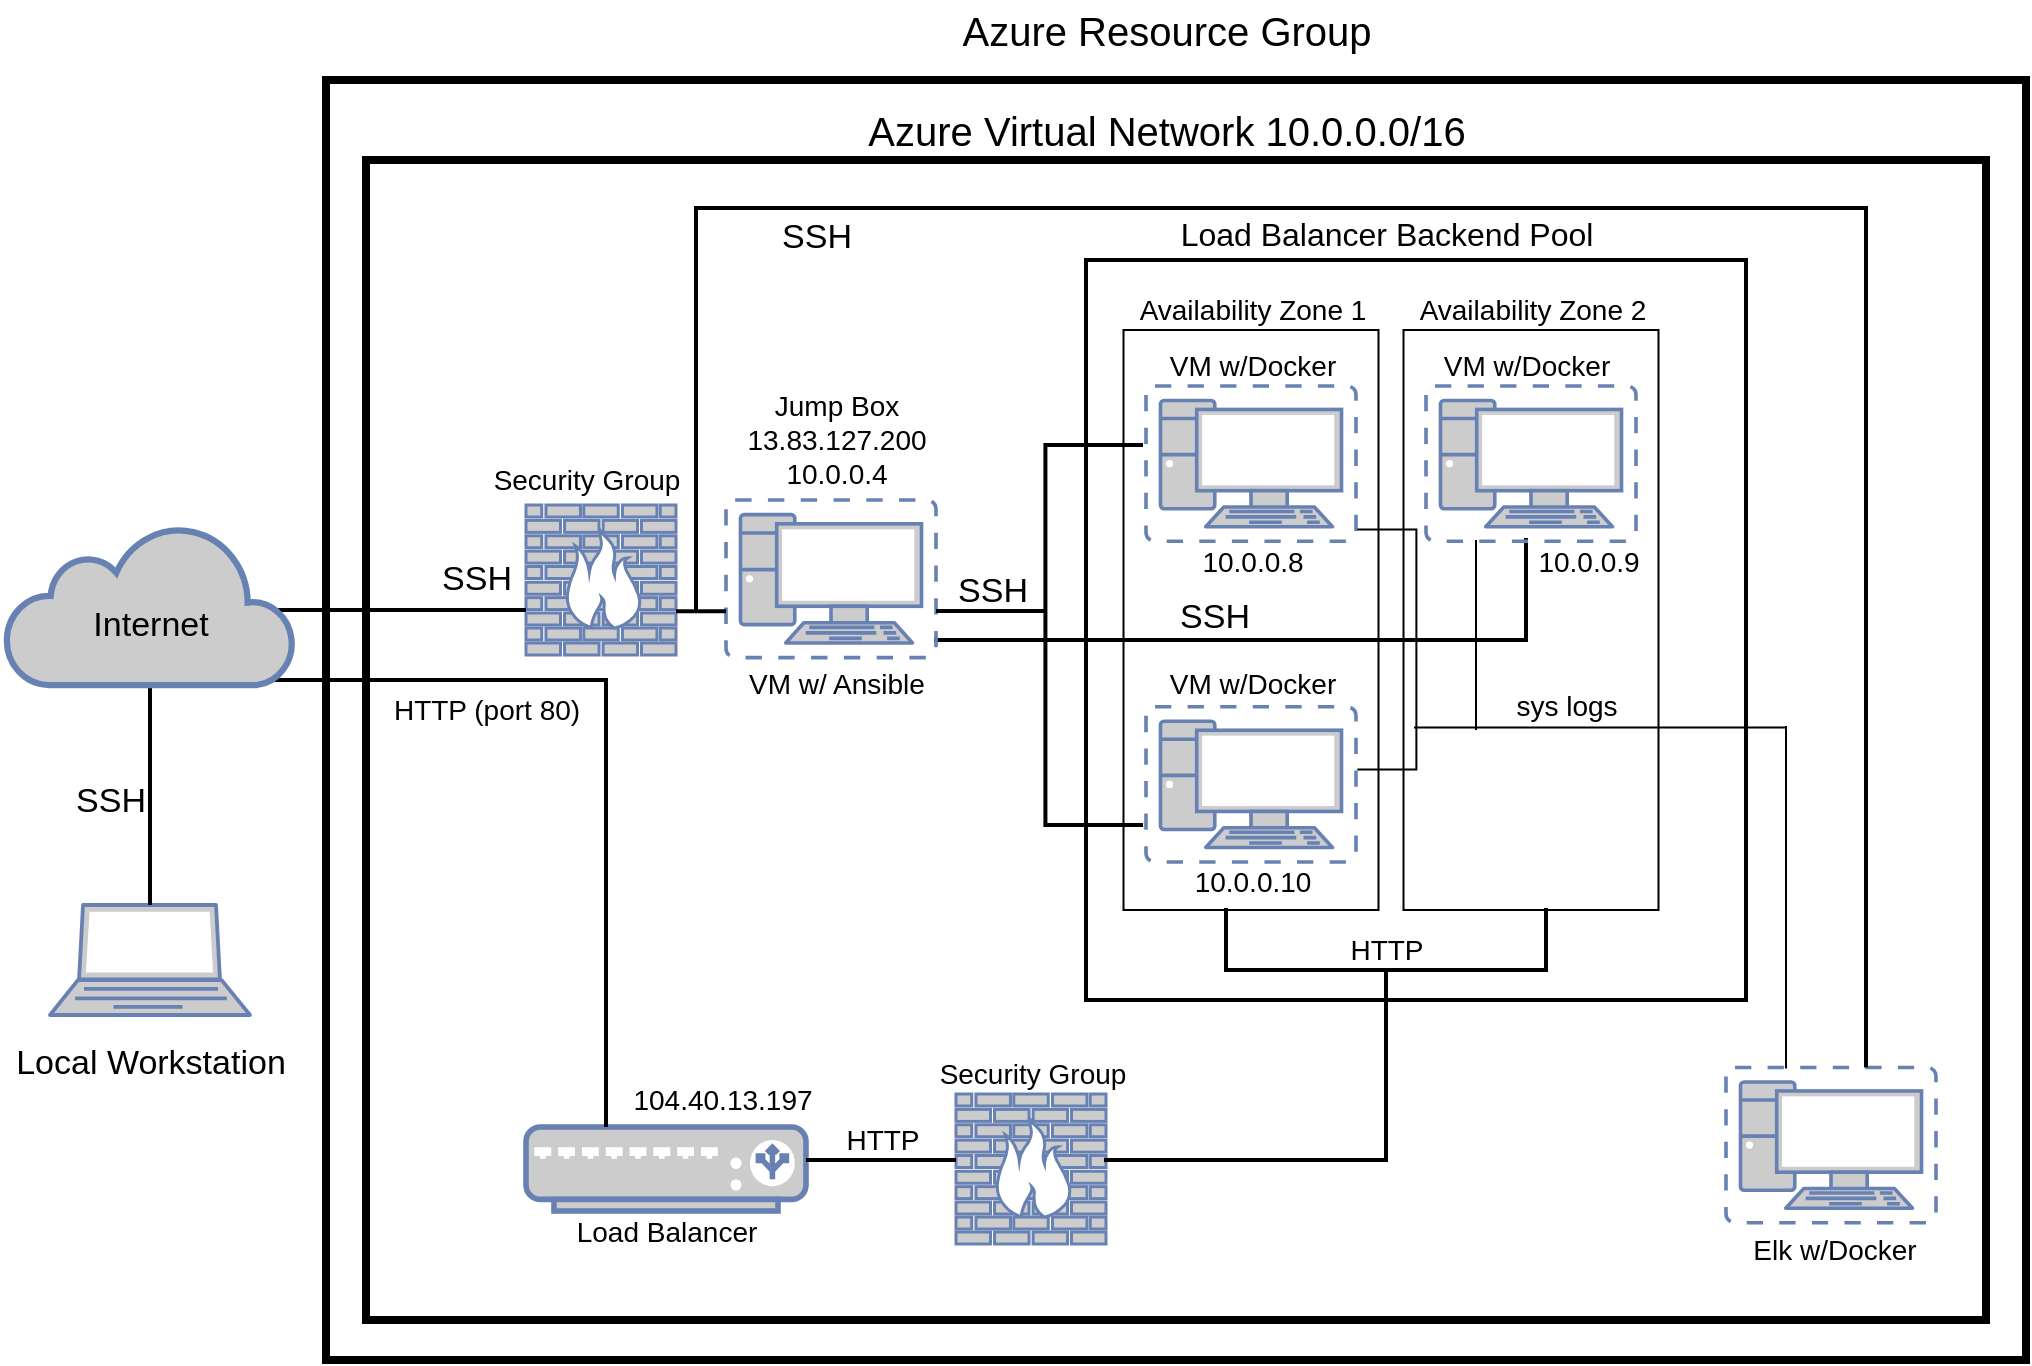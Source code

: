 <mxfile version="14.3.1" type="google"><diagram id="dniGheKf55hHijEFrwa_" name="Page-1"><mxGraphModel dx="1956" dy="1738" grid="1" gridSize="10" guides="1" tooltips="1" connect="1" arrows="1" fold="1" page="1" pageScale="1" pageWidth="850" pageHeight="1100" math="0" shadow="0"><root><mxCell id="0"/><mxCell id="1" parent="0"/><mxCell id="OE9cBpB90JLygx_LeuXZ-59" value="" style="shape=partialRectangle;whiteSpace=wrap;html=1;top=0;left=0;fillColor=none;strokeWidth=2;fontSize=14;" vertex="1" parent="1"><mxGeometry x="395" y="220" width="295" height="50" as="geometry"/></mxCell><mxCell id="OE9cBpB90JLygx_LeuXZ-19" value="" style="verticalLabelPosition=bottom;verticalAlign=top;html=1;shape=mxgraph.basic.rect;fillColor2=none;strokeWidth=4;size=20;indent=5;fillColor=none;" vertex="1" parent="1"><mxGeometry x="90" y="-10" width="850" height="640" as="geometry"/></mxCell><mxCell id="OE9cBpB90JLygx_LeuXZ-20" value="" style="verticalLabelPosition=bottom;verticalAlign=top;html=1;shape=mxgraph.basic.rect;fillColor2=none;strokeWidth=4;size=20;indent=5;fillColor=none;" vertex="1" parent="1"><mxGeometry x="110" y="30" width="810" height="580" as="geometry"/></mxCell><mxCell id="OE9cBpB90JLygx_LeuXZ-33" value="" style="shape=partialRectangle;whiteSpace=wrap;html=1;bottom=1;right=1;left=1;top=0;fillColor=none;routingCenterX=-0.5;strokeWidth=2;rotation=-180;" vertex="1" parent="1"><mxGeometry x="275" y="54" width="585" height="200" as="geometry"/></mxCell><mxCell id="OE9cBpB90JLygx_LeuXZ-25" value="" style="verticalLabelPosition=bottom;verticalAlign=top;html=1;shape=mxgraph.basic.rect;fillColor2=none;strokeWidth=2;size=20;indent=5;fillColor=none;" vertex="1" parent="1"><mxGeometry x="470" y="80" width="330" height="370" as="geometry"/></mxCell><mxCell id="OE9cBpB90JLygx_LeuXZ-23" value="" style="verticalLabelPosition=bottom;verticalAlign=top;html=1;shape=mxgraph.basic.rect;fillColor2=none;strokeWidth=1;size=20;indent=5;fillColor=none;" vertex="1" parent="1"><mxGeometry x="628.75" y="115" width="127.5" height="290" as="geometry"/></mxCell><mxCell id="OE9cBpB90JLygx_LeuXZ-22" value="" style="verticalLabelPosition=bottom;verticalAlign=top;html=1;shape=mxgraph.basic.rect;fillColor2=none;strokeWidth=1;size=20;indent=5;fillColor=none;" vertex="1" parent="1"><mxGeometry x="488.75" y="115" width="127.5" height="290" as="geometry"/></mxCell><mxCell id="OE9cBpB90JLygx_LeuXZ-1" value="" style="fontColor=#0066CC;verticalAlign=top;verticalLabelPosition=bottom;labelPosition=center;align=center;html=1;outlineConnect=0;fillColor=#CCCCCC;strokeColor=#6881B3;gradientColor=none;gradientDirection=north;strokeWidth=2;shape=mxgraph.networks.laptop;" vertex="1" parent="1"><mxGeometry x="-48" y="402.5" width="100" height="55" as="geometry"/></mxCell><mxCell id="OE9cBpB90JLygx_LeuXZ-3" value="" style="fontColor=#0066CC;verticalAlign=top;verticalLabelPosition=bottom;labelPosition=center;align=center;html=1;outlineConnect=0;fillColor=#CCCCCC;strokeColor=#6881B3;gradientColor=none;gradientDirection=north;strokeWidth=2;shape=mxgraph.networks.firewall;" vertex="1" parent="1"><mxGeometry x="190" y="202.5" width="75" height="75" as="geometry"/></mxCell><mxCell id="OE9cBpB90JLygx_LeuXZ-4" value="" style="fontColor=#0066CC;verticalAlign=top;verticalLabelPosition=bottom;labelPosition=center;align=center;html=1;outlineConnect=0;fillColor=#CCCCCC;strokeColor=#6881B3;gradientColor=none;gradientDirection=north;strokeWidth=2;shape=mxgraph.networks.virtual_pc;" vertex="1" parent="1"><mxGeometry x="290" y="200" width="105" height="78.8" as="geometry"/></mxCell><mxCell id="OE9cBpB90JLygx_LeuXZ-5" value="" style="fontColor=#0066CC;verticalAlign=top;verticalLabelPosition=bottom;labelPosition=center;align=center;html=1;outlineConnect=0;fillColor=#CCCCCC;strokeColor=#6881B3;gradientColor=none;gradientDirection=north;strokeWidth=2;shape=mxgraph.networks.virtual_pc;" vertex="1" parent="1"><mxGeometry x="500" y="143" width="105" height="77.61" as="geometry"/></mxCell><mxCell id="OE9cBpB90JLygx_LeuXZ-6" value="" style="fontColor=#0066CC;verticalAlign=top;verticalLabelPosition=bottom;labelPosition=center;align=center;html=1;outlineConnect=0;fillColor=#CCCCCC;strokeColor=#6881B3;gradientColor=none;gradientDirection=north;strokeWidth=2;shape=mxgraph.networks.virtual_pc;" vertex="1" parent="1"><mxGeometry x="500" y="303.39" width="105" height="77.61" as="geometry"/></mxCell><mxCell id="OE9cBpB90JLygx_LeuXZ-7" value="" style="fontColor=#0066CC;verticalAlign=top;verticalLabelPosition=bottom;labelPosition=center;align=center;html=1;outlineConnect=0;fillColor=#CCCCCC;strokeColor=#6881B3;gradientColor=none;gradientDirection=north;strokeWidth=2;shape=mxgraph.networks.virtual_pc;" vertex="1" parent="1"><mxGeometry x="640" y="143" width="105" height="77.61" as="geometry"/></mxCell><mxCell id="OE9cBpB90JLygx_LeuXZ-9" value="" style="fontColor=#0066CC;verticalAlign=top;verticalLabelPosition=bottom;labelPosition=center;align=center;html=1;outlineConnect=0;fillColor=#CCCCCC;strokeColor=#6881B3;gradientColor=none;gradientDirection=north;strokeWidth=2;shape=mxgraph.networks.load_balancer;" vertex="1" parent="1"><mxGeometry x="190" y="513.5" width="140" height="42" as="geometry"/></mxCell><mxCell id="OE9cBpB90JLygx_LeuXZ-10" value="" style="fontColor=#0066CC;verticalAlign=top;verticalLabelPosition=bottom;labelPosition=center;align=center;html=1;outlineConnect=0;fillColor=#CCCCCC;strokeColor=#6881B3;gradientColor=none;gradientDirection=north;strokeWidth=2;shape=mxgraph.networks.firewall;" vertex="1" parent="1"><mxGeometry x="405" y="497" width="75" height="75" as="geometry"/></mxCell><mxCell id="OE9cBpB90JLygx_LeuXZ-12" value="" style="fontColor=#0066CC;verticalAlign=top;verticalLabelPosition=bottom;labelPosition=center;align=center;html=1;outlineConnect=0;fillColor=#CCCCCC;strokeColor=#6881B3;gradientColor=none;gradientDirection=north;strokeWidth=2;shape=mxgraph.networks.virtual_pc;" vertex="1" parent="1"><mxGeometry x="790" y="483.75" width="105" height="77.61" as="geometry"/></mxCell><mxCell id="OE9cBpB90JLygx_LeuXZ-13" value="" style="line;strokeWidth=2;direction=south;html=1;" vertex="1" parent="1"><mxGeometry x="-3" y="292.5" width="10" height="110" as="geometry"/></mxCell><mxCell id="OE9cBpB90JLygx_LeuXZ-14" value="" style="line;strokeWidth=2;html=1;" vertex="1" parent="1"><mxGeometry x="60" y="250" width="130" height="10" as="geometry"/></mxCell><mxCell id="OE9cBpB90JLygx_LeuXZ-15" value="" style="line;strokeWidth=2;html=1;" vertex="1" parent="1"><mxGeometry x="265" y="250.6" width="25" height="10" as="geometry"/></mxCell><mxCell id="OE9cBpB90JLygx_LeuXZ-17" value="" style="shape=partialRectangle;whiteSpace=wrap;html=1;bottom=0;right=0;fillColor=none;rotation=90;strokeWidth=2;" vertex="1" parent="1"><mxGeometry x="36.25" y="318.75" width="222.5" height="165" as="geometry"/></mxCell><mxCell id="OE9cBpB90JLygx_LeuXZ-18" value="" style="line;strokeWidth=2;html=1;" vertex="1" parent="1"><mxGeometry x="330" y="525" width="75" height="10" as="geometry"/></mxCell><mxCell id="OE9cBpB90JLygx_LeuXZ-2" value="" style="html=1;outlineConnect=0;fillColor=#CCCCCC;strokeColor=#6881B3;gradientColor=none;gradientDirection=north;strokeWidth=2;shape=mxgraph.networks.cloud;fontColor=#ffffff;" vertex="1" parent="1"><mxGeometry x="-70" y="212.5" width="144" height="80" as="geometry"/></mxCell><mxCell id="OE9cBpB90JLygx_LeuXZ-26" value="" style="shape=partialRectangle;whiteSpace=wrap;html=1;top=0;left=0;fillColor=none;strokeWidth=2;" vertex="1" parent="1"><mxGeometry x="480" y="435" width="140" height="95" as="geometry"/></mxCell><mxCell id="OE9cBpB90JLygx_LeuXZ-31" value="" style="shape=partialRectangle;whiteSpace=wrap;html=1;bottom=1;right=1;left=1;top=0;fillColor=none;routingCenterX=-0.5;strokeWidth=2;rotation=90;" vertex="1" parent="1"><mxGeometry x="378.61" y="243.61" width="190" height="47.8" as="geometry"/></mxCell><mxCell id="OE9cBpB90JLygx_LeuXZ-32" value="" style="line;strokeWidth=2;html=1;fillColor=none;" vertex="1" parent="1"><mxGeometry x="395" y="250.5" width="55" height="10" as="geometry"/></mxCell><mxCell id="OE9cBpB90JLygx_LeuXZ-34" value="" style="line;strokeWidth=2;direction=south;html=1;fillColor=none;" vertex="1" parent="1"><mxGeometry x="855" y="250" width="10" height="233.75" as="geometry"/></mxCell><mxCell id="OE9cBpB90JLygx_LeuXZ-35" value="Local Workstation" style="text;html=1;resizable=0;autosize=1;align=center;verticalAlign=middle;points=[];fillColor=none;strokeColor=none;rounded=0;fontSize=17;fontStyle=0" vertex="1" parent="1"><mxGeometry x="-73" y="467" width="150" height="30" as="geometry"/></mxCell><mxCell id="OE9cBpB90JLygx_LeuXZ-36" value="Internet" style="text;html=1;resizable=0;autosize=1;align=center;verticalAlign=middle;points=[];fillColor=none;strokeColor=none;rounded=0;fontSize=17;" vertex="1" parent="1"><mxGeometry x="-33" y="247.5" width="70" height="30" as="geometry"/></mxCell><mxCell id="OE9cBpB90JLygx_LeuXZ-37" value="SSH" style="text;html=1;resizable=0;autosize=1;align=center;verticalAlign=middle;points=[];fillColor=none;strokeColor=none;rounded=0;fontSize=17;" vertex="1" parent="1"><mxGeometry x="-43" y="336.19" width="50" height="30" as="geometry"/></mxCell><mxCell id="OE9cBpB90JLygx_LeuXZ-38" value="SSH" style="text;html=1;resizable=0;autosize=1;align=center;verticalAlign=middle;points=[];fillColor=none;strokeColor=none;rounded=0;fontSize=17;" vertex="1" parent="1"><mxGeometry x="140" y="225" width="50" height="30" as="geometry"/></mxCell><mxCell id="OE9cBpB90JLygx_LeuXZ-39" value="SSH" style="text;html=1;resizable=0;autosize=1;align=center;verticalAlign=middle;points=[];fillColor=none;strokeColor=none;rounded=0;fontSize=17;" vertex="1" parent="1"><mxGeometry x="508.75" y="244" width="50" height="30" as="geometry"/></mxCell><mxCell id="OE9cBpB90JLygx_LeuXZ-40" value="SSH" style="text;html=1;resizable=0;autosize=1;align=center;verticalAlign=middle;points=[];fillColor=none;strokeColor=none;rounded=0;fontSize=17;" vertex="1" parent="1"><mxGeometry x="310" y="54" width="50" height="30" as="geometry"/></mxCell><mxCell id="OE9cBpB90JLygx_LeuXZ-41" value="SSH" style="text;html=1;resizable=0;autosize=1;align=center;verticalAlign=middle;points=[];fillColor=none;strokeColor=none;rounded=0;fontSize=17;" vertex="1" parent="1"><mxGeometry x="397.5" y="231" width="50" height="30" as="geometry"/></mxCell><mxCell id="OE9cBpB90JLygx_LeuXZ-42" value="Availability Zone 1" style="text;html=1;resizable=0;autosize=1;align=center;verticalAlign=middle;points=[];fillColor=none;strokeColor=none;rounded=0;fontSize=14;" vertex="1" parent="1"><mxGeometry x="487.5" y="95" width="130" height="20" as="geometry"/></mxCell><mxCell id="OE9cBpB90JLygx_LeuXZ-43" value="Availability Zone 2" style="text;html=1;resizable=0;autosize=1;align=center;verticalAlign=middle;points=[];fillColor=none;strokeColor=none;rounded=0;fontSize=14;" vertex="1" parent="1"><mxGeometry x="627.5" y="95" width="130" height="20" as="geometry"/></mxCell><mxCell id="OE9cBpB90JLygx_LeuXZ-45" value="VM w/ Ansible" style="text;html=1;resizable=0;autosize=1;align=center;verticalAlign=middle;points=[];fillColor=none;strokeColor=none;rounded=0;fontSize=14;" vertex="1" parent="1"><mxGeometry x="295" y="282.39" width="100" height="20" as="geometry"/></mxCell><mxCell id="OE9cBpB90JLygx_LeuXZ-47" value="VM w/Docker" style="text;html=1;resizable=0;autosize=1;align=center;verticalAlign=middle;points=[];fillColor=none;strokeColor=none;rounded=0;fontSize=14;" vertex="1" parent="1"><mxGeometry x="502.5" y="123" width="100" height="20" as="geometry"/></mxCell><mxCell id="OE9cBpB90JLygx_LeuXZ-48" value="VM w/Docker" style="text;html=1;resizable=0;autosize=1;align=center;verticalAlign=middle;points=[];fillColor=none;strokeColor=none;rounded=0;fontSize=14;" vertex="1" parent="1"><mxGeometry x="640" y="123" width="100" height="20" as="geometry"/></mxCell><mxCell id="OE9cBpB90JLygx_LeuXZ-49" value="VM w/Docker" style="text;html=1;resizable=0;autosize=1;align=center;verticalAlign=middle;points=[];fillColor=none;strokeColor=none;rounded=0;fontSize=14;" vertex="1" parent="1"><mxGeometry x="502.5" y="282.39" width="100" height="20" as="geometry"/></mxCell><mxCell id="OE9cBpB90JLygx_LeuXZ-51" value="Security Group" style="text;html=1;resizable=0;autosize=1;align=center;verticalAlign=middle;points=[];fillColor=none;strokeColor=none;rounded=0;fontSize=14;" vertex="1" parent="1"><mxGeometry x="165" y="179.69" width="110" height="20" as="geometry"/></mxCell><mxCell id="OE9cBpB90JLygx_LeuXZ-52" value="Security Group" style="text;html=1;resizable=0;autosize=1;align=center;verticalAlign=middle;points=[];fillColor=none;strokeColor=none;rounded=0;fontSize=14;" vertex="1" parent="1"><mxGeometry x="387.5" y="477" width="110" height="20" as="geometry"/></mxCell><mxCell id="OE9cBpB90JLygx_LeuXZ-53" value="Load Balancer" style="text;html=1;resizable=0;autosize=1;align=center;verticalAlign=middle;points=[];fillColor=none;strokeColor=none;rounded=0;fontSize=14;" vertex="1" parent="1"><mxGeometry x="205" y="555.5" width="110" height="20" as="geometry"/></mxCell><mxCell id="OE9cBpB90JLygx_LeuXZ-54" value="HTTP" style="text;html=1;resizable=0;autosize=1;align=center;verticalAlign=middle;points=[];fillColor=none;strokeColor=none;rounded=0;fontSize=14;" vertex="1" parent="1"><mxGeometry x="342.5" y="509.55" width="50" height="20" as="geometry"/></mxCell><mxCell id="OE9cBpB90JLygx_LeuXZ-55" value="HTTP" style="text;html=1;resizable=0;autosize=1;align=center;verticalAlign=middle;points=[];fillColor=none;strokeColor=none;rounded=0;fontSize=14;" vertex="1" parent="1"><mxGeometry x="595" y="415.0" width="50" height="20" as="geometry"/></mxCell><mxCell id="OE9cBpB90JLygx_LeuXZ-57" value="HTTP (port 80)" style="text;html=1;resizable=0;autosize=1;align=center;verticalAlign=middle;points=[];fillColor=none;strokeColor=none;rounded=0;fontSize=14;" vertex="1" parent="1"><mxGeometry x="115" y="295.0" width="110" height="20" as="geometry"/></mxCell><mxCell id="OE9cBpB90JLygx_LeuXZ-58" value="Jump Box&lt;br&gt;&lt;span style=&quot;font-family: &amp;#34;az_ea_font&amp;#34; , &amp;#34;segoe ui&amp;#34; , &amp;#34;az_font&amp;#34; , , , , &amp;#34;roboto&amp;#34; , &amp;#34;oxygen&amp;#34; , &amp;#34;ubuntu&amp;#34; , &amp;#34;cantarell&amp;#34; , &amp;#34;open sans&amp;#34; , &amp;#34;helvetica neue&amp;#34; , sans-serif ; background-color: rgb(255 , 255 , 255)&quot;&gt;&lt;font style=&quot;font-size: 14px&quot;&gt;13.83.127.200&lt;/font&gt;&lt;br&gt;&lt;/span&gt;10.0.0.4" style="text;html=1;resizable=0;autosize=1;align=center;verticalAlign=middle;points=[];fillColor=none;strokeColor=none;rounded=0;fontSize=14;" vertex="1" parent="1"><mxGeometry x="290" y="140" width="110" height="60" as="geometry"/></mxCell><mxCell id="OE9cBpB90JLygx_LeuXZ-60" value="" style="shape=partialRectangle;whiteSpace=wrap;html=1;bottom=1;right=1;left=1;top=0;fillColor=none;routingCenterX=-0.5;strokeWidth=2;fontSize=14;" vertex="1" parent="1"><mxGeometry x="540" y="405" width="160" height="30" as="geometry"/></mxCell><mxCell id="OE9cBpB90JLygx_LeuXZ-61" value="Elk w/Docker" style="text;html=1;resizable=0;autosize=1;align=center;verticalAlign=middle;points=[];fillColor=none;strokeColor=none;rounded=0;fontSize=14;" vertex="1" parent="1"><mxGeometry x="794" y="565.36" width="100" height="20" as="geometry"/></mxCell><mxCell id="OE9cBpB90JLygx_LeuXZ-62" value="10.0.0.8" style="text;html=1;resizable=0;autosize=1;align=center;verticalAlign=middle;points=[];fillColor=none;strokeColor=none;rounded=0;fontSize=14;" vertex="1" parent="1"><mxGeometry x="517.5" y="220.61" width="70" height="20" as="geometry"/></mxCell><mxCell id="OE9cBpB90JLygx_LeuXZ-63" value="10.0.0.9" style="text;html=1;resizable=0;autosize=1;align=center;verticalAlign=middle;points=[];fillColor=none;strokeColor=none;rounded=0;fontSize=14;" vertex="1" parent="1"><mxGeometry x="686.25" y="220.61" width="70" height="20" as="geometry"/></mxCell><mxCell id="OE9cBpB90JLygx_LeuXZ-65" value="10.0.0.10" style="text;html=1;resizable=0;autosize=1;align=center;verticalAlign=middle;points=[];fillColor=none;strokeColor=none;rounded=0;fontSize=14;" vertex="1" parent="1"><mxGeometry x="517.5" y="381" width="70" height="20" as="geometry"/></mxCell><mxCell id="OE9cBpB90JLygx_LeuXZ-66" value="Azure Resource Group" style="text;html=1;resizable=0;autosize=1;align=center;verticalAlign=middle;points=[];fillColor=none;strokeColor=none;rounded=0;fontSize=20;" vertex="1" parent="1"><mxGeometry x="400" y="-50" width="220" height="30" as="geometry"/></mxCell><mxCell id="OE9cBpB90JLygx_LeuXZ-67" value="Azure Virtual Network 10.0.0.0/16" style="text;html=1;resizable=0;autosize=1;align=center;verticalAlign=middle;points=[];fillColor=none;strokeColor=none;rounded=0;fontSize=20;" vertex="1" parent="1"><mxGeometry x="355" width="310" height="30" as="geometry"/></mxCell><mxCell id="OE9cBpB90JLygx_LeuXZ-68" value="Load Balancer Backend Pool" style="text;html=1;resizable=0;autosize=1;align=center;verticalAlign=middle;points=[];fillColor=none;strokeColor=none;rounded=0;fontSize=16;" vertex="1" parent="1"><mxGeometry x="510" y="57" width="220" height="20" as="geometry"/></mxCell><mxCell id="OE9cBpB90JLygx_LeuXZ-69" value="&lt;span style=&quot;background-color: rgb(255, 255, 255); font-size: 14px;&quot;&gt;104.40.13.197&lt;/span&gt;" style="text;html=1;resizable=0;autosize=1;align=center;verticalAlign=middle;points=[];fillColor=none;strokeColor=none;rounded=0;fontSize=14;" vertex="1" parent="1"><mxGeometry x="232.5" y="489.55" width="110" height="20" as="geometry"/></mxCell><mxCell id="OE9cBpB90JLygx_LeuXZ-70" value="" style="shape=partialRectangle;whiteSpace=wrap;html=1;bottom=1;right=1;left=1;top=0;fillColor=none;routingCenterX=-0.5;strokeWidth=1;fontSize=14;rotation=-90;" vertex="1" parent="1"><mxGeometry x="560.69" y="260.31" width="120" height="29" as="geometry"/></mxCell><mxCell id="OE9cBpB90JLygx_LeuXZ-71" value="" style="line;strokeWidth=1;html=1;fillColor=none;fontSize=14;" vertex="1" parent="1"><mxGeometry x="634" y="308.75" width="186" height="10" as="geometry"/></mxCell><mxCell id="OE9cBpB90JLygx_LeuXZ-72" value="" style="line;strokeWidth=1;direction=south;html=1;fillColor=none;fontSize=14;" vertex="1" parent="1"><mxGeometry x="660" y="220" width="10" height="95" as="geometry"/></mxCell><mxCell id="OE9cBpB90JLygx_LeuXZ-73" value="" style="line;strokeWidth=1;direction=south;html=1;fillColor=none;fontSize=14;" vertex="1" parent="1"><mxGeometry x="815" y="313" width="10" height="171.25" as="geometry"/></mxCell><mxCell id="OE9cBpB90JLygx_LeuXZ-74" value="sys logs" style="text;html=1;resizable=0;autosize=1;align=center;verticalAlign=middle;points=[];fillColor=none;strokeColor=none;rounded=0;fontSize=14;" vertex="1" parent="1"><mxGeometry x="675" y="293" width="70" height="20" as="geometry"/></mxCell></root></mxGraphModel></diagram></mxfile>